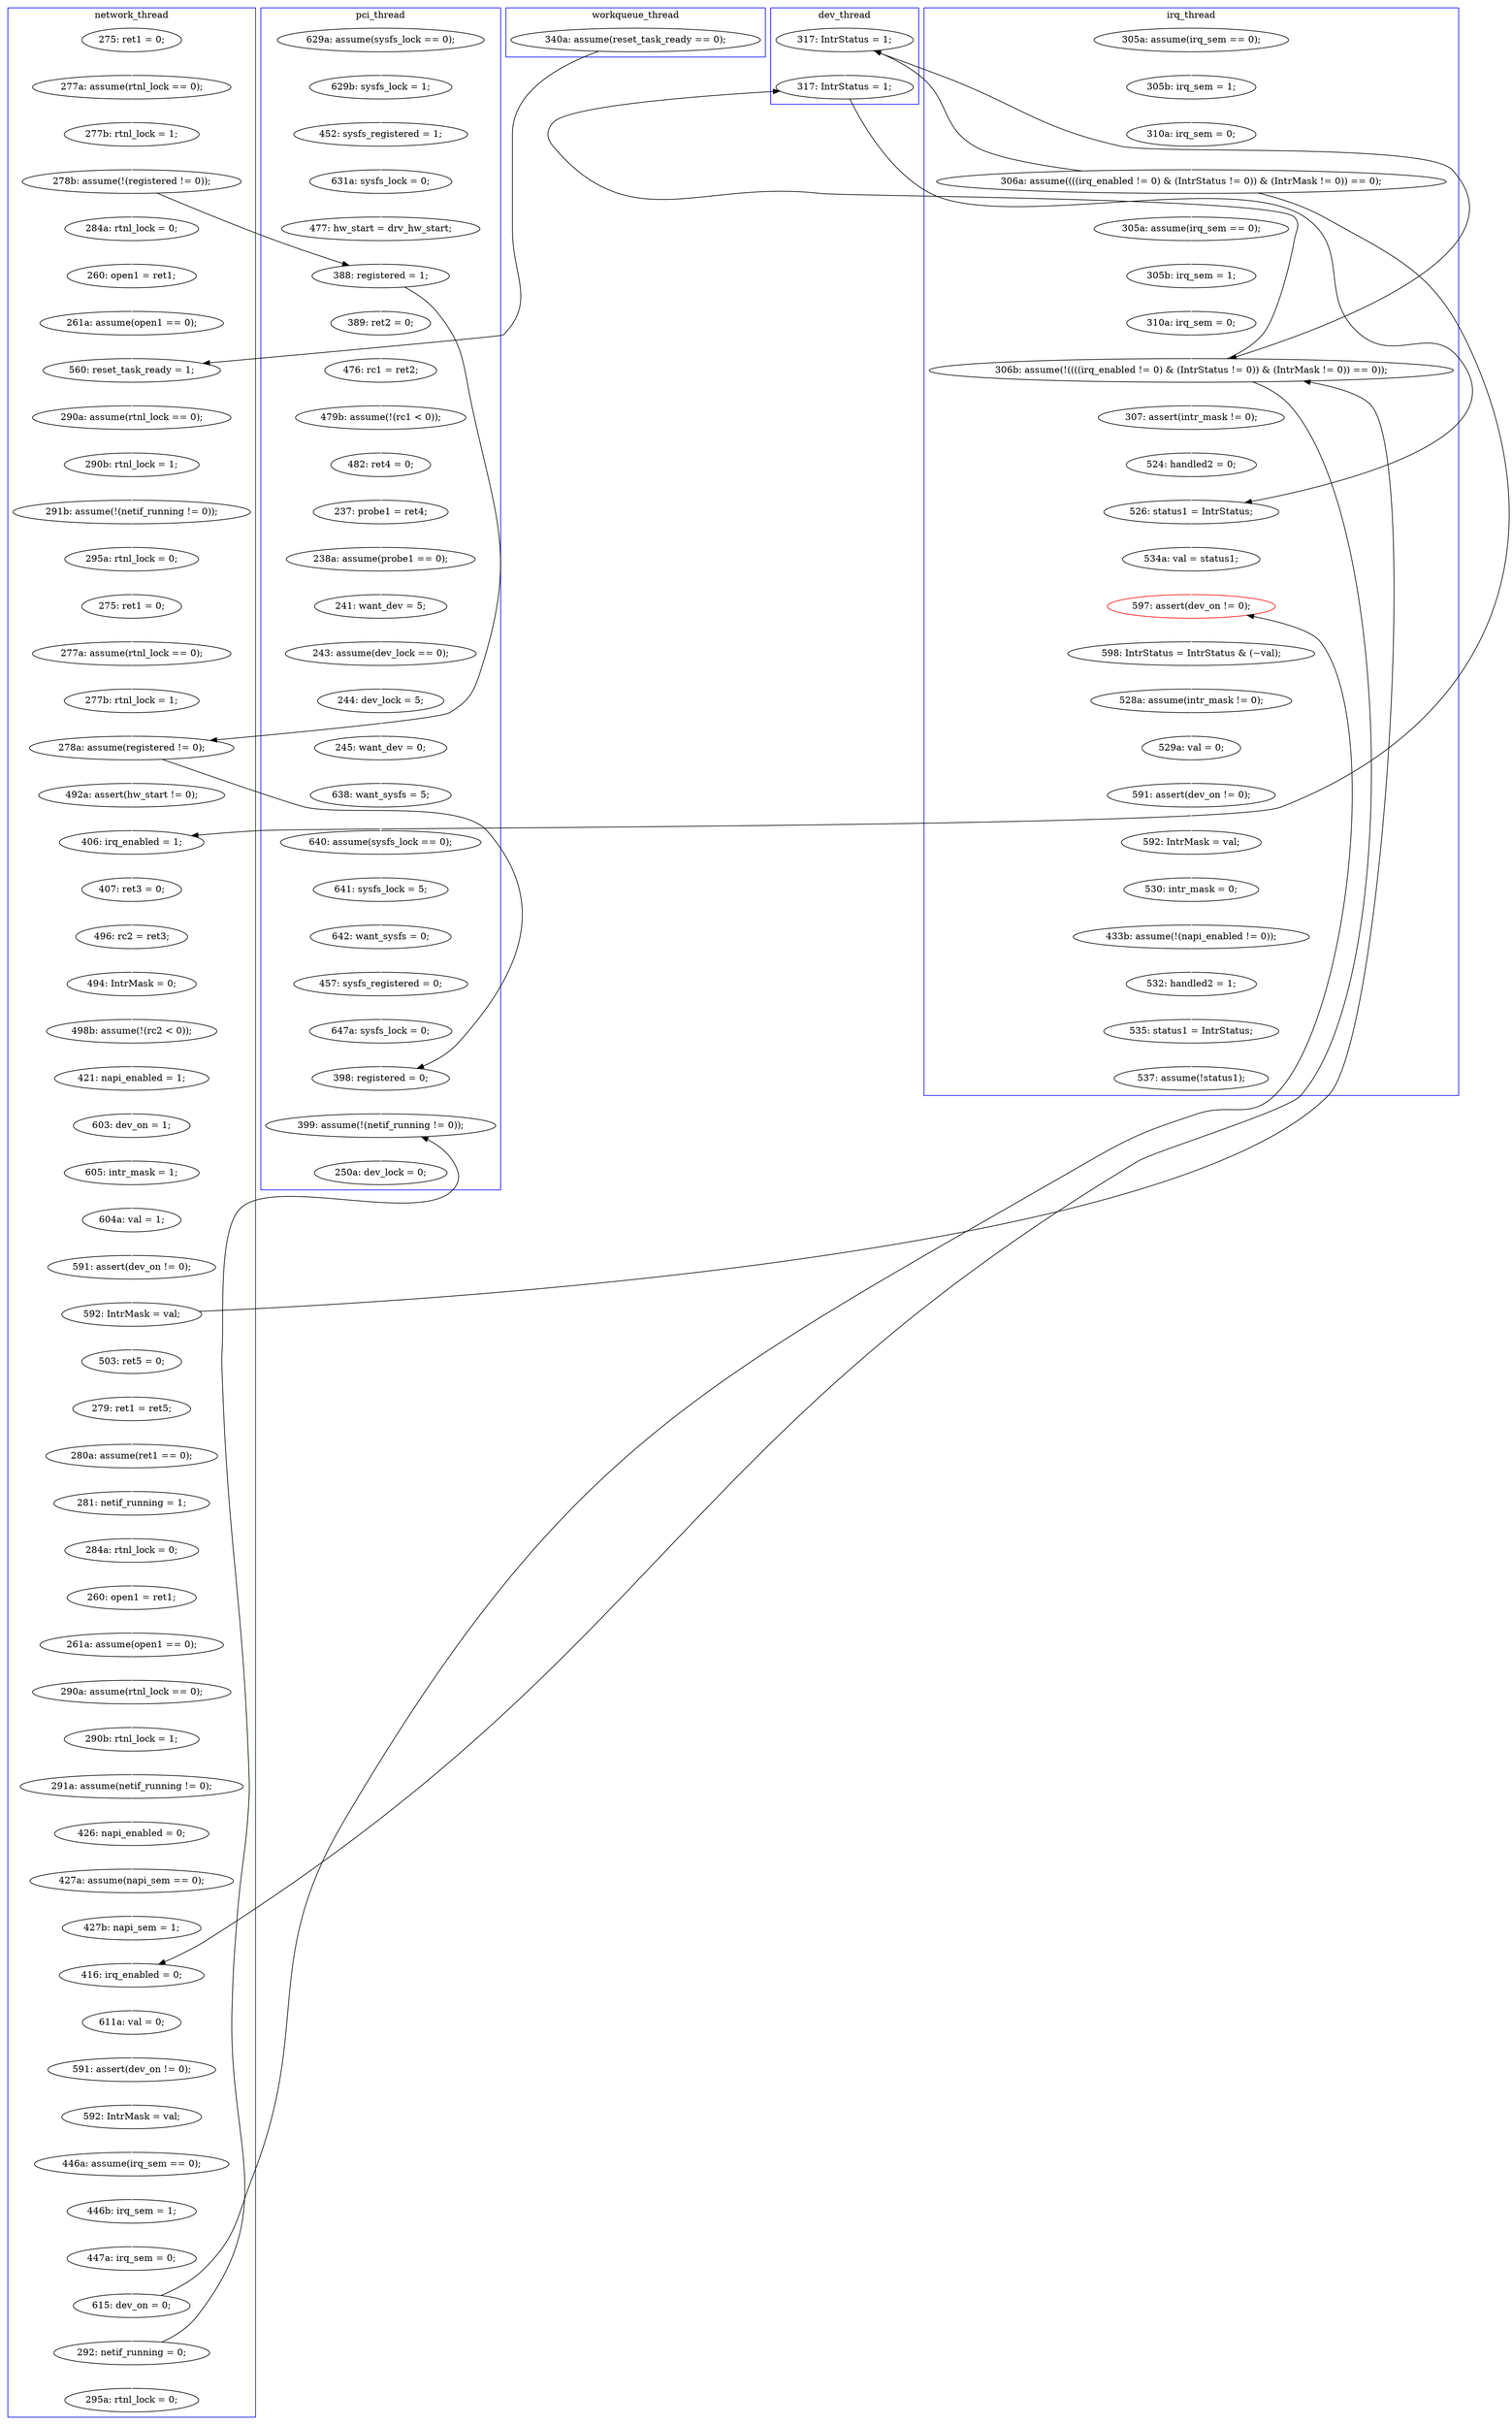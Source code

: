 digraph Counterexample {
	29 -> 31 [color = white, style = solid]
	263 -> 265 [color = white, style = solid]
	179 -> 180 [color = white, style = solid]
	67 -> 78 [color = white, style = solid]
	46 -> 195 [color = black, style = solid, constraint = false]
	142 -> 143 [color = white, style = solid]
	169 -> 172 [color = white, style = solid]
	123 -> 124 [color = white, style = solid]
	145 -> 147 [color = white, style = solid]
	242 -> 244 [color = white, style = solid]
	88 -> 106 [color = white, style = solid]
	223 -> 246 [color = black, style = solid, constraint = false]
	76 -> 91 [color = white, style = solid]
	191 -> 203 [color = white, style = solid]
	38 -> 40 [color = white, style = solid]
	111 -> 116 [color = white, style = solid]
	105 -> 123 [color = white, style = solid]
	167 -> 168 [color = white, style = solid]
	154 -> 155 [color = white, style = solid]
	110 -> 111 [color = white, style = solid]
	80 -> 83 [color = white, style = solid]
	40 -> 78 [color = black, style = solid, constraint = false]
	78 -> 79 [color = white, style = solid]
	65 -> 67 [color = white, style = solid]
	265 -> 266 [color = white, style = solid]
	95 -> 96 [color = white, style = solid]
	244 -> 246 [color = white, style = solid]
	37 -> 38 [color = white, style = solid]
	36 -> 37 [color = white, style = solid]
	222 -> 231 [color = white, style = solid]
	31 -> 46 [color = white, style = solid]
	124 -> 131 [color = white, style = solid]
	199 -> 235 [color = black, style = solid, constraint = false]
	172 -> 179 [color = white, style = solid]
	210 -> 212 [color = white, style = solid]
	231 -> 234 [color = white, style = solid]
	219 -> 223 [color = white, style = solid]
	192 -> 193 [color = white, style = solid]
	85 -> 88 [color = white, style = solid]
	247 -> 250 [color = white, style = solid]
	99 -> 105 [color = white, style = solid]
	46 -> 141 [color = black, style = solid, constraint = false]
	56 -> 62 [color = white, style = solid]
	28 -> 29 [color = white, style = solid]
	62 -> 65 [color = white, style = solid]
	143 -> 145 [color = white, style = solid]
	256 -> 263 [color = white, style = solid]
	201 -> 241 [color = white, style = solid]
	79 -> 80 [color = white, style = solid]
	72 -> 73 [color = white, style = solid]
	159 -> 162 [color = white, style = solid]
	199 -> 201 [color = white, style = solid]
	141 -> 142 [color = white, style = solid]
	162 -> 163 [color = white, style = solid]
	213 -> 217 [color = white, style = solid]
	96 -> 98 [color = white, style = solid]
	130 -> 222 [color = white, style = solid]
	83 -> 84 [color = white, style = solid]
	98 -> 99 [color = white, style = solid]
	250 -> 251 [color = white, style = solid]
	55 -> 56 [color = white, style = solid]
	159 -> 199 [color = black, style = solid, constraint = false]
	163 -> 166 [color = white, style = solid]
	217 -> 218 [color = white, style = solid]
	199 -> 203 [color = black, style = solid, constraint = false]
	40 -> 72 [color = white, style = solid]
	122 -> 130 [color = white, style = solid]
	166 -> 167 [color = white, style = solid]
	73 -> 76 [color = white, style = solid]
	158 -> 159 [color = white, style = solid]
	254 -> 256 [color = white, style = solid]
	118 -> 119 [color = white, style = solid]
	235 -> 242 [color = black, style = solid, constraint = false]
	78 -> 131 [color = black, style = solid, constraint = false]
	195 -> 235 [color = white, style = solid]
	226 -> 231 [color = black, style = solid, constraint = false]
	253 -> 254 [color = white, style = solid]
	251 -> 253 [color = white, style = solid]
	195 -> 199 [color = black, style = solid, constraint = false]
	190 -> 191 [color = white, style = solid]
	147 -> 150 [color = white, style = solid]
	91 -> 95 [color = white, style = solid]
	218 -> 219 [color = white, style = solid]
	180 -> 183 [color = white, style = solid]
	193 -> 197 [color = white, style = solid]
	84 -> 85 [color = white, style = solid]
	223 -> 226 [color = white, style = solid]
	189 -> 190 [color = white, style = solid]
	131 -> 222 [color = black, style = solid, constraint = false]
	106 -> 109 [color = white, style = solid]
	212 -> 213 [color = white, style = solid]
	183 -> 189 [color = white, style = solid]
	150 -> 154 [color = white, style = solid]
	241 -> 242 [color = white, style = solid]
	46 -> 192 [color = white, style = solid]
	136 -> 141 [color = white, style = solid]
	117 -> 118 [color = white, style = solid]
	156 -> 158 [color = white, style = solid]
	119 -> 122 [color = white, style = solid]
	266 -> 282 [color = white, style = solid]
	203 -> 210 [color = white, style = solid]
	168 -> 169 [color = white, style = solid]
	246 -> 247 [color = white, style = solid]
	131 -> 136 [color = white, style = solid]
	226 -> 227 [color = white, style = solid]
	44 -> 91 [color = black, style = solid, constraint = false]
	155 -> 156 [color = white, style = solid]
	197 -> 199 [color = white, style = solid]
	109 -> 110 [color = white, style = solid]
	116 -> 117 [color = white, style = solid]
	subgraph cluster5 {
		label = workqueue_thread
		color = blue
		44  [label = "340a: assume(reset_task_ready == 0);"]
	}
	subgraph cluster7 {
		label = dev_thread
		color = blue
		235  [label = "317: IntrStatus = 1;"]
		195  [label = "317: IntrStatus = 1;"]
	}
	subgraph cluster2 {
		label = network_thread
		color = blue
		76  [label = "261a: assume(open1 == 0);"]
		219  [label = "447a: irq_sem = 0;"]
		227  [label = "295a: rtnl_lock = 0;"]
		91  [label = "560: reset_task_ready = 1;"]
		217  [label = "446a: assume(irq_sem == 0);"]
		162  [label = "503: ret5 = 0;"]
		210  [label = "611a: val = 0;"]
		167  [label = "281: netif_running = 1;"]
		183  [label = "291a: assume(netif_running != 0);"]
		145  [label = "494: IntrMask = 0;"]
		98  [label = "291b: assume(!(netif_running != 0));"]
		150  [label = "421: napi_enabled = 1;"]
		169  [label = "260: open1 = ret1;"]
		154  [label = "603: dev_on = 1;"]
		158  [label = "591: assert(dev_on != 0);"]
		203  [label = "416: irq_enabled = 0;"]
		95  [label = "290a: assume(rtnl_lock == 0);"]
		99  [label = "295a: rtnl_lock = 0;"]
		179  [label = "290a: assume(rtnl_lock == 0);"]
		218  [label = "446b: irq_sem = 1;"]
		147  [label = "498b: assume(!(rc2 < 0));"]
		96  [label = "290b: rtnl_lock = 1;"]
		166  [label = "280a: assume(ret1 == 0);"]
		73  [label = "260: open1 = ret1;"]
		72  [label = "284a: rtnl_lock = 0;"]
		163  [label = "279: ret1 = ret5;"]
		172  [label = "261a: assume(open1 == 0);"]
		191  [label = "427b: napi_sem = 1;"]
		136  [label = "492a: assert(hw_start != 0);"]
		123  [label = "277a: assume(rtnl_lock == 0);"]
		38  [label = "277b: rtnl_lock = 1;"]
		189  [label = "426: napi_enabled = 0;"]
		190  [label = "427a: assume(napi_sem == 0);"]
		213  [label = "592: IntrMask = val;"]
		36  [label = "275: ret1 = 0;"]
		168  [label = "284a: rtnl_lock = 0;"]
		124  [label = "277b: rtnl_lock = 1;"]
		141  [label = "406: irq_enabled = 1;"]
		226  [label = "292: netif_running = 0;"]
		37  [label = "277a: assume(rtnl_lock == 0);"]
		142  [label = "407: ret3 = 0;"]
		223  [label = "615: dev_on = 0;"]
		143  [label = "496: rc2 = ret3;"]
		159  [label = "592: IntrMask = val;"]
		212  [label = "591: assert(dev_on != 0);"]
		156  [label = "604a: val = 1;"]
		105  [label = "275: ret1 = 0;"]
		131  [label = "278a: assume(registered != 0);"]
		155  [label = "605: intr_mask = 1;"]
		40  [label = "278b: assume(!(registered != 0));"]
		180  [label = "290b: rtnl_lock = 1;"]
	}
	subgraph cluster1 {
		label = pci_thread
		color = blue
		55  [label = "629a: assume(sysfs_lock == 0);"]
		84  [label = "482: ret4 = 0;"]
		106  [label = "241: want_dev = 5;"]
		88  [label = "238a: assume(probe1 == 0);"]
		119  [label = "642: want_sysfs = 0;"]
		234  [label = "250a: dev_lock = 0;"]
		111  [label = "245: want_dev = 0;"]
		116  [label = "638: want_sysfs = 5;"]
		83  [label = "479b: assume(!(rc1 < 0));"]
		80  [label = "476: rc1 = ret2;"]
		222  [label = "398: registered = 0;"]
		79  [label = "389: ret2 = 0;"]
		67  [label = "477: hw_start = drv_hw_start;"]
		130  [label = "647a: sysfs_lock = 0;"]
		110  [label = "244: dev_lock = 5;"]
		62  [label = "452: sysfs_registered = 1;"]
		65  [label = "631a: sysfs_lock = 0;"]
		85  [label = "237: probe1 = ret4;"]
		117  [label = "640: assume(sysfs_lock == 0);"]
		109  [label = "243: assume(dev_lock == 0);"]
		56  [label = "629b: sysfs_lock = 1;"]
		78  [label = "388: registered = 1;"]
		122  [label = "457: sysfs_registered = 0;"]
		231  [label = "399: assume(!(netif_running != 0));"]
		118  [label = "641: sysfs_lock = 5;"]
	}
	subgraph cluster3 {
		label = irq_thread
		color = blue
		28  [label = "305a: assume(irq_sem == 0);"]
		266  [label = "535: status1 = IntrStatus;"]
		282  [label = "537: assume(!status1);"]
		256  [label = "530: intr_mask = 0;"]
		242  [label = "526: status1 = IntrStatus;"]
		251  [label = "529a: val = 0;"]
		265  [label = "532: handled2 = 1;"]
		201  [label = "307: assert(intr_mask != 0);"]
		46  [label = "306a: assume((((irq_enabled != 0) & (IntrStatus != 0)) & (IntrMask != 0)) == 0);"]
		29  [label = "305b: irq_sem = 1;"]
		31  [label = "310a: irq_sem = 0;"]
		254  [label = "592: IntrMask = val;"]
		263  [label = "433b: assume(!(napi_enabled != 0));"]
		246  [label = "597: assert(dev_on != 0);", color = red]
		199  [label = "306b: assume(!((((irq_enabled != 0) & (IntrStatus != 0)) & (IntrMask != 0)) == 0));"]
		197  [label = "310a: irq_sem = 0;"]
		193  [label = "305b: irq_sem = 1;"]
		244  [label = "534a: val = status1;"]
		192  [label = "305a: assume(irq_sem == 0);"]
		247  [label = "598: IntrStatus = IntrStatus & (~val);"]
		241  [label = "524: handled2 = 0;"]
		250  [label = "528a: assume(intr_mask != 0);"]
		253  [label = "591: assert(dev_on != 0);"]
	}
}